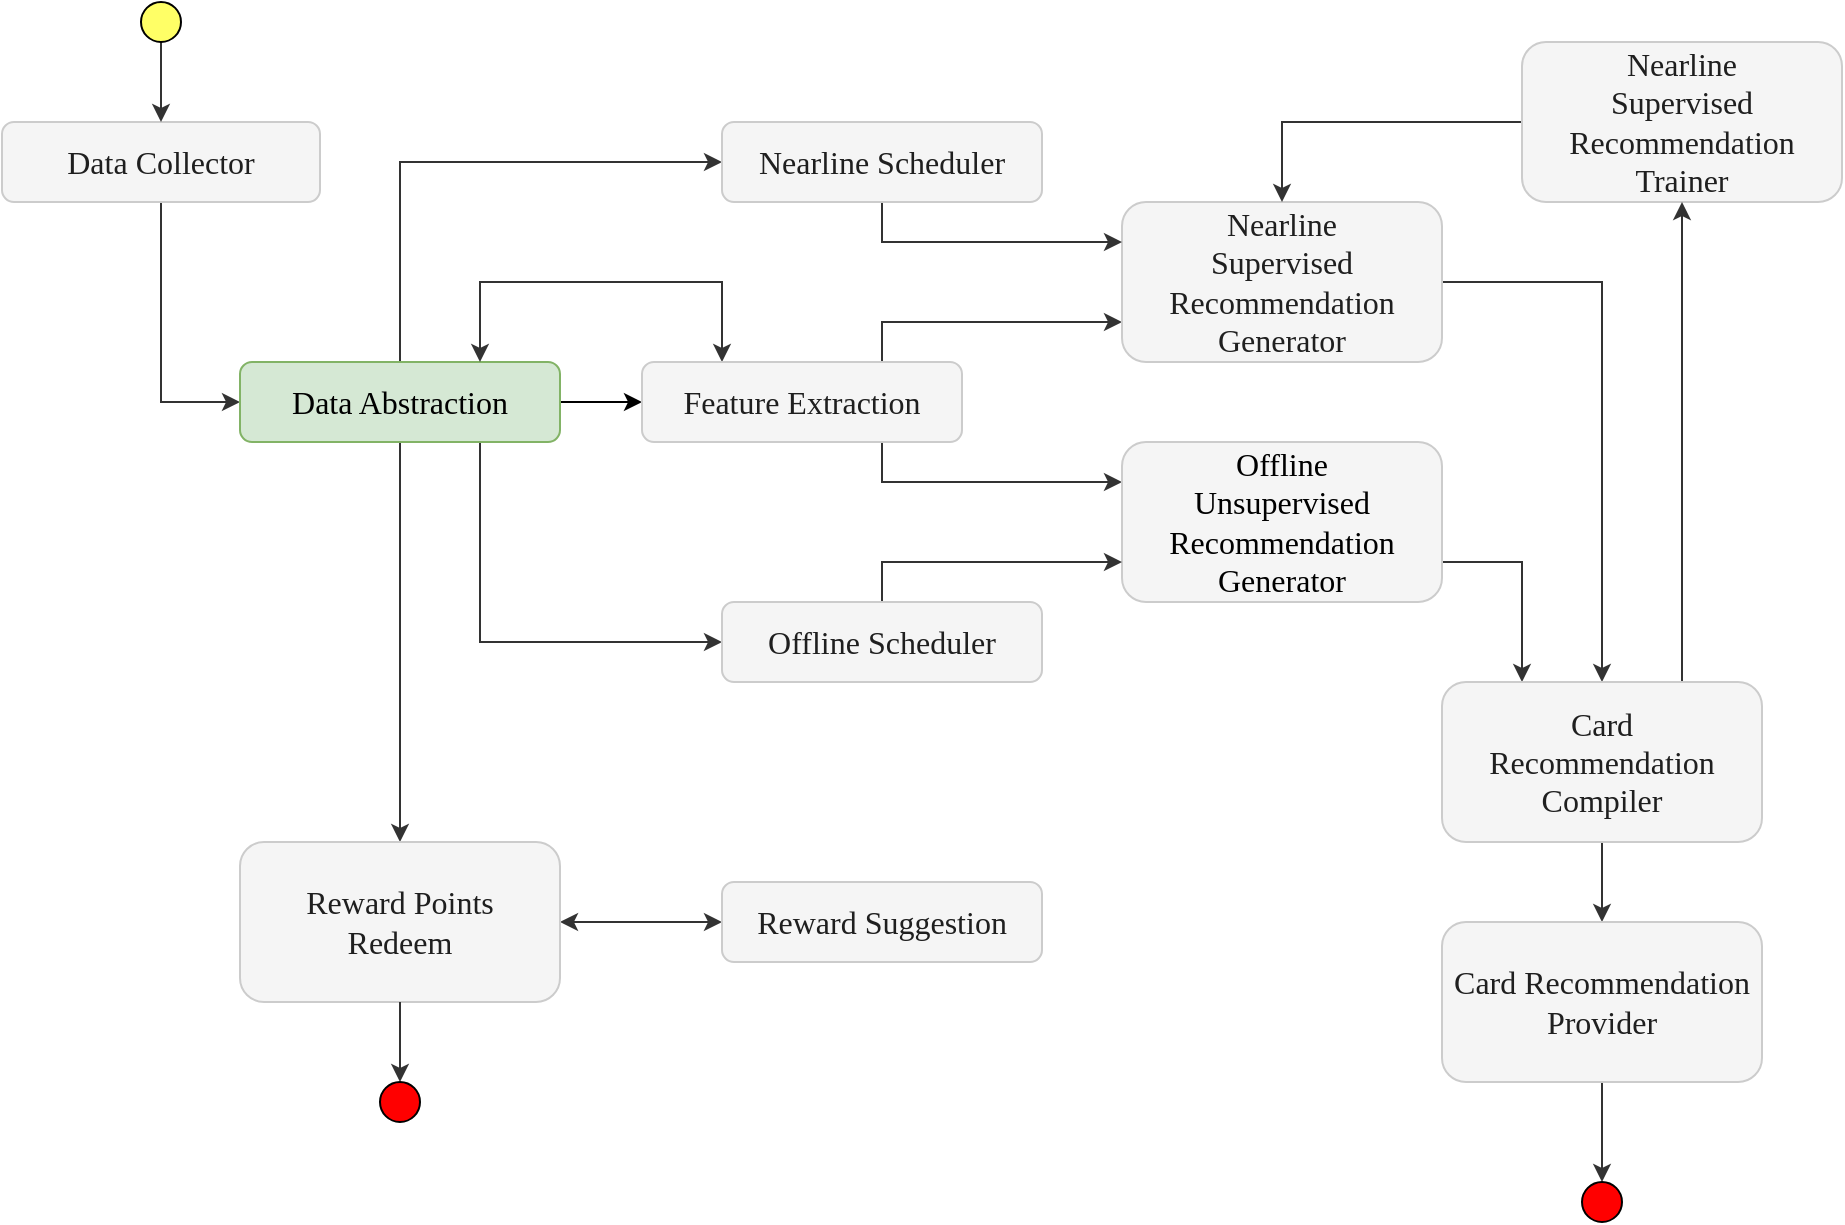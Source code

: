 <mxfile version="14.6.13" type="device"><diagram id="1r_pxpOAIfFIe1YiZdxm" name="Page-1"><mxGraphModel dx="852" dy="504" grid="1" gridSize="10" guides="1" tooltips="1" connect="1" arrows="1" fold="1" page="1" pageScale="1" pageWidth="850" pageHeight="1100" math="0" shadow="0"><root><mxCell id="0"/><mxCell id="1" parent="0"/><mxCell id="30o45gVEHhADhyrX2AJq-1" style="edgeStyle=orthogonalEdgeStyle;rounded=0;orthogonalLoop=1;jettySize=auto;html=1;exitX=0.5;exitY=1;exitDx=0;exitDy=0;entryX=0;entryY=0.5;entryDx=0;entryDy=0;fontFamily=Ubuntu;fontSource=https%3A%2F%2Ffonts.googleapis.com%2Fcss%3Ffamily%3DUbuntu;fontSize=13;fontColor=#6E6E6E;strokeColor=#333333;" edge="1" parent="1" source="30o45gVEHhADhyrX2AJq-2" target="30o45gVEHhADhyrX2AJq-7"><mxGeometry relative="1" as="geometry"/></mxCell><mxCell id="30o45gVEHhADhyrX2AJq-2" value="&lt;font style=&quot;font-size: 16px&quot;&gt;Data Collector&lt;br&gt;&lt;/font&gt;" style="rounded=1;whiteSpace=wrap;html=1;strokeWidth=1;fontFamily=Ubuntu;fontSource=https%3A%2F%2Ffonts.googleapis.com%2Fcss%3Ffamily%3DUbuntu;fontSize=13;fillColor=#F5F5F5;fontColor=#1F1F1F;labelBorderColor=none;strokeColor=#CCCCCC;" vertex="1" parent="1"><mxGeometry x="80" y="280" width="159" height="40" as="geometry"/></mxCell><mxCell id="30o45gVEHhADhyrX2AJq-3" style="edgeStyle=orthogonalEdgeStyle;rounded=0;orthogonalLoop=1;jettySize=auto;html=1;entryX=0;entryY=0.5;entryDx=0;entryDy=0;fontFamily=Ubuntu;fontSource=https%3A%2F%2Ffonts.googleapis.com%2Fcss%3Ffamily%3DUbuntu;fontSize=13;fontColor=#6E6E6E;" edge="1" parent="1" source="30o45gVEHhADhyrX2AJq-7" target="30o45gVEHhADhyrX2AJq-11"><mxGeometry relative="1" as="geometry"/></mxCell><mxCell id="30o45gVEHhADhyrX2AJq-4" style="edgeStyle=orthogonalEdgeStyle;rounded=0;orthogonalLoop=1;jettySize=auto;html=1;exitX=0.5;exitY=0;exitDx=0;exitDy=0;entryX=0;entryY=0.5;entryDx=0;entryDy=0;fontFamily=Ubuntu;fontSource=https%3A%2F%2Ffonts.googleapis.com%2Fcss%3Ffamily%3DUbuntu;fontSize=13;fontColor=#6E6E6E;strokeColor=#333333;" edge="1" parent="1" source="30o45gVEHhADhyrX2AJq-7" target="30o45gVEHhADhyrX2AJq-24"><mxGeometry relative="1" as="geometry"/></mxCell><mxCell id="30o45gVEHhADhyrX2AJq-5" style="edgeStyle=orthogonalEdgeStyle;rounded=0;orthogonalLoop=1;jettySize=auto;html=1;exitX=0.75;exitY=1;exitDx=0;exitDy=0;entryX=0;entryY=0.5;entryDx=0;entryDy=0;fontFamily=Ubuntu;fontSource=https%3A%2F%2Ffonts.googleapis.com%2Fcss%3Ffamily%3DUbuntu;fontSize=13;fontColor=#6E6E6E;strokeColor=#333333;" edge="1" parent="1" source="30o45gVEHhADhyrX2AJq-7" target="30o45gVEHhADhyrX2AJq-26"><mxGeometry relative="1" as="geometry"/></mxCell><mxCell id="30o45gVEHhADhyrX2AJq-6" style="edgeStyle=orthogonalEdgeStyle;rounded=0;orthogonalLoop=1;jettySize=auto;html=1;exitX=0.5;exitY=1;exitDx=0;exitDy=0;fontFamily=Ubuntu;fontSource=https%3A%2F%2Ffonts.googleapis.com%2Fcss%3Ffamily%3DUbuntu;fontSize=13;fontColor=#6E6E6E;entryX=0.5;entryY=0;entryDx=0;entryDy=0;strokeColor=#333333;" edge="1" parent="1" source="30o45gVEHhADhyrX2AJq-7" target="30o45gVEHhADhyrX2AJq-28"><mxGeometry relative="1" as="geometry"><Array as="points"/><mxPoint x="239" y="641" as="targetPoint"/></mxGeometry></mxCell><mxCell id="30o45gVEHhADhyrX2AJq-7" value="&lt;font style=&quot;font-size: 16px&quot;&gt;Data Abstraction&lt;br&gt;&lt;/font&gt;" style="rounded=1;whiteSpace=wrap;html=1;strokeWidth=1;fontFamily=Ubuntu;fontSource=https%3A%2F%2Ffonts.googleapis.com%2Fcss%3Ffamily%3DUbuntu;fontSize=13;fillColor=#d5e8d4;labelBorderColor=none;strokeColor=#82b366;" vertex="1" parent="1"><mxGeometry x="199" y="400" width="160" height="40" as="geometry"/></mxCell><mxCell id="30o45gVEHhADhyrX2AJq-8" style="edgeStyle=orthogonalEdgeStyle;rounded=0;orthogonalLoop=1;jettySize=auto;html=1;exitX=0.75;exitY=0;exitDx=0;exitDy=0;entryX=0;entryY=0.75;entryDx=0;entryDy=0;fontFamily=Ubuntu;fontSource=https%3A%2F%2Ffonts.googleapis.com%2Fcss%3Ffamily%3DUbuntu;fontSize=13;fontColor=#6E6E6E;strokeColor=#333333;" edge="1" parent="1" source="30o45gVEHhADhyrX2AJq-11" target="30o45gVEHhADhyrX2AJq-15"><mxGeometry relative="1" as="geometry"/></mxCell><mxCell id="30o45gVEHhADhyrX2AJq-9" style="edgeStyle=orthogonalEdgeStyle;rounded=0;orthogonalLoop=1;jettySize=auto;html=1;exitX=0.75;exitY=1;exitDx=0;exitDy=0;entryX=0;entryY=0.25;entryDx=0;entryDy=0;fontFamily=Ubuntu;fontSource=https%3A%2F%2Ffonts.googleapis.com%2Fcss%3Ffamily%3DUbuntu;fontSize=13;fontColor=#6E6E6E;strokeColor=#333333;" edge="1" parent="1" source="30o45gVEHhADhyrX2AJq-11" target="30o45gVEHhADhyrX2AJq-13"><mxGeometry relative="1" as="geometry"/></mxCell><mxCell id="30o45gVEHhADhyrX2AJq-10" style="edgeStyle=orthogonalEdgeStyle;rounded=0;orthogonalLoop=1;jettySize=auto;html=1;exitX=0.25;exitY=0;exitDx=0;exitDy=0;entryX=0.75;entryY=0;entryDx=0;entryDy=0;startArrow=classic;startFill=1;fontFamily=Ubuntu;fontSource=https%3A%2F%2Ffonts.googleapis.com%2Fcss%3Ffamily%3DUbuntu;fontSize=13;fontColor=#6E6E6E;strokeColor=#333333;" edge="1" parent="1" source="30o45gVEHhADhyrX2AJq-11" target="30o45gVEHhADhyrX2AJq-7"><mxGeometry relative="1" as="geometry"><Array as="points"><mxPoint x="440" y="360"/><mxPoint x="319" y="360"/></Array></mxGeometry></mxCell><mxCell id="30o45gVEHhADhyrX2AJq-11" value="&lt;font style=&quot;font-size: 16px&quot;&gt;Feature Extraction&lt;br&gt;&lt;/font&gt;" style="rounded=1;whiteSpace=wrap;html=1;strokeWidth=1;fontFamily=Ubuntu;fontSource=https%3A%2F%2Ffonts.googleapis.com%2Fcss%3Ffamily%3DUbuntu;fontSize=13;fillColor=#F5F5F5;fontColor=#1F1F1F;labelBorderColor=none;strokeColor=#CCCCCC;" vertex="1" parent="1"><mxGeometry x="400" y="400" width="160" height="40" as="geometry"/></mxCell><mxCell id="30o45gVEHhADhyrX2AJq-12" style="edgeStyle=orthogonalEdgeStyle;rounded=0;orthogonalLoop=1;jettySize=auto;html=1;exitX=1;exitY=0.75;exitDx=0;exitDy=0;entryX=0.25;entryY=0;entryDx=0;entryDy=0;fontFamily=Ubuntu;fontSource=https%3A%2F%2Ffonts.googleapis.com%2Fcss%3Ffamily%3DUbuntu;fontSize=13;fontColor=#6E6E6E;strokeColor=#333333;" edge="1" parent="1" source="30o45gVEHhADhyrX2AJq-13" target="30o45gVEHhADhyrX2AJq-20"><mxGeometry relative="1" as="geometry"/></mxCell><mxCell id="30o45gVEHhADhyrX2AJq-13" value="&lt;font style=&quot;font-size: 16px&quot;&gt;Offline &lt;br&gt;Unsupervised&lt;br&gt;Recommendation&lt;br&gt;Generator&lt;br&gt;&lt;/font&gt;" style="rounded=1;whiteSpace=wrap;html=1;strokeWidth=1;fontFamily=Ubuntu;fontSource=https%3A%2F%2Ffonts.googleapis.com%2Fcss%3Ffamily%3DUbuntu;fontSize=13;fillColor=#F5F5F5;labelBorderColor=none;strokeColor=#CCCCCC;" vertex="1" parent="1"><mxGeometry x="640" y="440" width="160" height="80" as="geometry"/></mxCell><mxCell id="30o45gVEHhADhyrX2AJq-14" style="edgeStyle=orthogonalEdgeStyle;rounded=0;orthogonalLoop=1;jettySize=auto;html=1;fontFamily=Ubuntu;fontSource=https%3A%2F%2Ffonts.googleapis.com%2Fcss%3Ffamily%3DUbuntu;fontSize=13;fontColor=#6E6E6E;strokeColor=#333333;" edge="1" parent="1" source="30o45gVEHhADhyrX2AJq-15" target="30o45gVEHhADhyrX2AJq-20"><mxGeometry relative="1" as="geometry"><Array as="points"><mxPoint x="880" y="360"/></Array></mxGeometry></mxCell><mxCell id="30o45gVEHhADhyrX2AJq-15" value="&lt;font style=&quot;font-size: 16px&quot;&gt;Nearline &lt;br&gt;Supervised&lt;br&gt;Recommendation&lt;br&gt;Generator&lt;br&gt;&lt;/font&gt;" style="rounded=1;whiteSpace=wrap;html=1;strokeWidth=1;fontFamily=Ubuntu;fontSource=https%3A%2F%2Ffonts.googleapis.com%2Fcss%3Ffamily%3DUbuntu;fontSize=13;fillColor=#F5F5F5;fontColor=#1F1F1F;labelBorderColor=none;strokeColor=#CCCCCC;" vertex="1" parent="1"><mxGeometry x="640" y="320" width="160" height="80" as="geometry"/></mxCell><mxCell id="30o45gVEHhADhyrX2AJq-16" style="edgeStyle=orthogonalEdgeStyle;rounded=0;orthogonalLoop=1;jettySize=auto;html=1;entryX=0.5;entryY=0;entryDx=0;entryDy=0;fontFamily=Ubuntu;fontSource=https%3A%2F%2Ffonts.googleapis.com%2Fcss%3Ffamily%3DUbuntu;fontSize=13;fontColor=#6E6E6E;strokeColor=#333333;" edge="1" parent="1" source="30o45gVEHhADhyrX2AJq-17" target="30o45gVEHhADhyrX2AJq-15"><mxGeometry relative="1" as="geometry"/></mxCell><mxCell id="30o45gVEHhADhyrX2AJq-17" value="&lt;font style=&quot;font-size: 16px&quot;&gt;Nearline &lt;br&gt;Supervised&lt;br&gt;Recommendation&lt;br&gt;Trainer&lt;br&gt;&lt;/font&gt;" style="rounded=1;whiteSpace=wrap;html=1;strokeWidth=1;fontFamily=Ubuntu;fontSource=https%3A%2F%2Ffonts.googleapis.com%2Fcss%3Ffamily%3DUbuntu;fontSize=13;fillColor=#F5F5F5;fontColor=#1F1F1F;labelBorderColor=none;strokeColor=#CCCCCC;" vertex="1" parent="1"><mxGeometry x="840" y="240" width="160" height="80" as="geometry"/></mxCell><mxCell id="30o45gVEHhADhyrX2AJq-18" style="edgeStyle=orthogonalEdgeStyle;rounded=0;orthogonalLoop=1;jettySize=auto;html=1;exitX=0.5;exitY=1;exitDx=0;exitDy=0;entryX=0.5;entryY=0;entryDx=0;entryDy=0;fontFamily=Ubuntu;fontSource=https%3A%2F%2Ffonts.googleapis.com%2Fcss%3Ffamily%3DUbuntu;fontSize=13;fontColor=#6E6E6E;strokeColor=#333333;" edge="1" parent="1" source="30o45gVEHhADhyrX2AJq-20" target="30o45gVEHhADhyrX2AJq-22"><mxGeometry relative="1" as="geometry"/></mxCell><mxCell id="30o45gVEHhADhyrX2AJq-19" style="edgeStyle=orthogonalEdgeStyle;rounded=0;orthogonalLoop=1;jettySize=auto;html=1;entryX=0.5;entryY=1;entryDx=0;entryDy=0;exitX=0.75;exitY=0;exitDx=0;exitDy=0;strokeColor=#333333;" edge="1" parent="1" source="30o45gVEHhADhyrX2AJq-20" target="30o45gVEHhADhyrX2AJq-17"><mxGeometry relative="1" as="geometry"/></mxCell><mxCell id="30o45gVEHhADhyrX2AJq-20" value="&lt;font style=&quot;font-size: 16px&quot;&gt;Card&lt;br&gt;Recommendation&lt;br&gt;Compiler&lt;br&gt;&lt;/font&gt;" style="rounded=1;whiteSpace=wrap;html=1;strokeWidth=1;fontFamily=Ubuntu;fontSource=https%3A%2F%2Ffonts.googleapis.com%2Fcss%3Ffamily%3DUbuntu;fontSize=13;fillColor=#F5F5F5;fontColor=#1F1F1F;labelBorderColor=none;strokeColor=#CCCCCC;" vertex="1" parent="1"><mxGeometry x="800" y="560" width="160" height="80" as="geometry"/></mxCell><mxCell id="30o45gVEHhADhyrX2AJq-21" style="edgeStyle=orthogonalEdgeStyle;rounded=0;orthogonalLoop=1;jettySize=auto;html=1;exitX=0.5;exitY=1;exitDx=0;exitDy=0;startArrow=none;startFill=0;fontFamily=Ubuntu;fontSource=https%3A%2F%2Ffonts.googleapis.com%2Fcss%3Ffamily%3DUbuntu;fontSize=13;fontColor=#6E6E6E;entryX=0.5;entryY=0;entryDx=0;entryDy=0;strokeColor=#333333;" edge="1" parent="1" source="30o45gVEHhADhyrX2AJq-22" target="30o45gVEHhADhyrX2AJq-30"><mxGeometry relative="1" as="geometry"><mxPoint x="600" y="720" as="targetPoint"/><Array as="points"/></mxGeometry></mxCell><mxCell id="30o45gVEHhADhyrX2AJq-22" value="&lt;font style=&quot;font-size: 16px&quot;&gt;Card Recommendation&lt;br&gt;Provider&lt;br&gt;&lt;/font&gt;" style="rounded=1;whiteSpace=wrap;html=1;strokeWidth=1;fontFamily=Ubuntu;fontSource=https%3A%2F%2Ffonts.googleapis.com%2Fcss%3Ffamily%3DUbuntu;fontSize=13;fillColor=#F5F5F5;fontColor=#1F1F1F;labelBorderColor=none;strokeColor=#CCCCCC;" vertex="1" parent="1"><mxGeometry x="800" y="680" width="160" height="80" as="geometry"/></mxCell><mxCell id="30o45gVEHhADhyrX2AJq-23" style="edgeStyle=orthogonalEdgeStyle;rounded=0;orthogonalLoop=1;jettySize=auto;html=1;exitX=0.5;exitY=1;exitDx=0;exitDy=0;entryX=0;entryY=0.25;entryDx=0;entryDy=0;fontFamily=Ubuntu;fontSource=https%3A%2F%2Ffonts.googleapis.com%2Fcss%3Ffamily%3DUbuntu;fontSize=13;fontColor=#6E6E6E;strokeColor=#333333;" edge="1" parent="1" source="30o45gVEHhADhyrX2AJq-24" target="30o45gVEHhADhyrX2AJq-15"><mxGeometry relative="1" as="geometry"/></mxCell><mxCell id="30o45gVEHhADhyrX2AJq-24" value="&lt;font style=&quot;font-size: 16px&quot;&gt;Nearline Scheduler&lt;br&gt;&lt;/font&gt;" style="rounded=1;whiteSpace=wrap;html=1;strokeWidth=1;fontFamily=Ubuntu;fontSource=https%3A%2F%2Ffonts.googleapis.com%2Fcss%3Ffamily%3DUbuntu;fontSize=13;fillColor=#F5F5F5;fontColor=#1F1F1F;labelBorderColor=none;strokeColor=#CCCCCC;" vertex="1" parent="1"><mxGeometry x="440" y="280" width="160" height="40" as="geometry"/></mxCell><mxCell id="30o45gVEHhADhyrX2AJq-25" style="edgeStyle=orthogonalEdgeStyle;rounded=0;orthogonalLoop=1;jettySize=auto;html=1;exitX=0.5;exitY=0;exitDx=0;exitDy=0;entryX=0;entryY=0.75;entryDx=0;entryDy=0;fontFamily=Ubuntu;fontSource=https%3A%2F%2Ffonts.googleapis.com%2Fcss%3Ffamily%3DUbuntu;fontSize=13;fontColor=#6E6E6E;strokeColor=#333333;" edge="1" parent="1" source="30o45gVEHhADhyrX2AJq-26" target="30o45gVEHhADhyrX2AJq-13"><mxGeometry relative="1" as="geometry"/></mxCell><mxCell id="30o45gVEHhADhyrX2AJq-26" value="&lt;font style=&quot;font-size: 16px&quot;&gt;Offline Scheduler&lt;br&gt;&lt;/font&gt;" style="rounded=1;whiteSpace=wrap;html=1;strokeWidth=1;fontFamily=Ubuntu;fontSource=https%3A%2F%2Ffonts.googleapis.com%2Fcss%3Ffamily%3DUbuntu;fontSize=13;fillColor=#F5F5F5;fontColor=#1F1F1F;labelBorderColor=none;strokeColor=#CCCCCC;" vertex="1" parent="1"><mxGeometry x="440" y="520" width="160" height="40" as="geometry"/></mxCell><mxCell id="30o45gVEHhADhyrX2AJq-27" style="edgeStyle=orthogonalEdgeStyle;rounded=0;orthogonalLoop=1;jettySize=auto;html=1;exitX=1;exitY=0.5;exitDx=0;exitDy=0;fontFamily=Ubuntu;fontSource=https%3A%2F%2Ffonts.googleapis.com%2Fcss%3Ffamily%3DUbuntu;fontSize=13;fontColor=#6E6E6E;startArrow=classic;startFill=1;strokeColor=#333333;" edge="1" parent="1" source="30o45gVEHhADhyrX2AJq-28" target="30o45gVEHhADhyrX2AJq-29"><mxGeometry relative="1" as="geometry"/></mxCell><mxCell id="30o45gVEHhADhyrX2AJq-28" value="&lt;font style=&quot;font-size: 16px&quot;&gt;Reward Points&lt;br&gt;Redeem&lt;br&gt;&lt;/font&gt;" style="rounded=1;whiteSpace=wrap;html=1;strokeWidth=1;fontFamily=Ubuntu;fontSource=https%3A%2F%2Ffonts.googleapis.com%2Fcss%3Ffamily%3DUbuntu;fontSize=13;fillColor=#F5F5F5;fontColor=#1F1F1F;labelBorderColor=none;strokeColor=#CCCCCC;" vertex="1" parent="1"><mxGeometry x="199" y="640" width="160" height="80" as="geometry"/></mxCell><mxCell id="30o45gVEHhADhyrX2AJq-29" value="&lt;font style=&quot;font-size: 16px&quot;&gt;Reward Suggestion&lt;br&gt;&lt;/font&gt;" style="rounded=1;whiteSpace=wrap;html=1;strokeWidth=1;fontFamily=Ubuntu;fontSource=https%3A%2F%2Ffonts.googleapis.com%2Fcss%3Ffamily%3DUbuntu;fontSize=13;fillColor=#F5F5F5;fontColor=#1F1F1F;labelBorderColor=none;strokeColor=#CCCCCC;" vertex="1" parent="1"><mxGeometry x="440" y="660" width="160" height="40" as="geometry"/></mxCell><mxCell id="30o45gVEHhADhyrX2AJq-30" value="" style="ellipse;whiteSpace=wrap;html=1;aspect=fixed;strokeWidth=1;fontFamily=Ubuntu;fontSource=https%3A%2F%2Ffonts.googleapis.com%2Fcss%3Ffamily%3DUbuntu;fontSize=13;fontColor=#6E6E6E;fillColor=#FF0000;" vertex="1" parent="1"><mxGeometry x="870" y="810" width="20" height="20" as="geometry"/></mxCell><mxCell id="30o45gVEHhADhyrX2AJq-31" style="edgeStyle=orthogonalEdgeStyle;rounded=0;orthogonalLoop=1;jettySize=auto;html=1;entryX=0.5;entryY=0;entryDx=0;entryDy=0;startArrow=none;startFill=0;fontFamily=Ubuntu;fontSource=https%3A%2F%2Ffonts.googleapis.com%2Fcss%3Ffamily%3DUbuntu;fontSize=13;fontColor=#6E6E6E;strokeColor=#333333;" edge="1" parent="1" source="30o45gVEHhADhyrX2AJq-32" target="30o45gVEHhADhyrX2AJq-2"><mxGeometry relative="1" as="geometry"/></mxCell><mxCell id="30o45gVEHhADhyrX2AJq-32" value="" style="ellipse;whiteSpace=wrap;html=1;aspect=fixed;strokeWidth=1;fontFamily=Ubuntu;fontSource=https%3A%2F%2Ffonts.googleapis.com%2Fcss%3Ffamily%3DUbuntu;fontSize=13;fontColor=#6E6E6E;fillColor=#FFFF66;" vertex="1" parent="1"><mxGeometry x="149.5" y="220" width="20" height="20" as="geometry"/></mxCell><mxCell id="30o45gVEHhADhyrX2AJq-33" style="edgeStyle=orthogonalEdgeStyle;rounded=0;orthogonalLoop=1;jettySize=auto;html=1;startArrow=none;startFill=0;fontFamily=Ubuntu;fontSource=https%3A%2F%2Ffonts.googleapis.com%2Fcss%3Ffamily%3DUbuntu;fontSize=13;fontColor=#6E6E6E;exitX=0.5;exitY=1;exitDx=0;exitDy=0;strokeColor=#333333;" edge="1" parent="1" source="30o45gVEHhADhyrX2AJq-28"><mxGeometry relative="1" as="geometry"><mxPoint x="279" y="760" as="targetPoint"/><mxPoint x="480" y="800" as="sourcePoint"/><Array as="points"/></mxGeometry></mxCell><mxCell id="30o45gVEHhADhyrX2AJq-34" value="" style="ellipse;whiteSpace=wrap;html=1;aspect=fixed;strokeWidth=1;fontFamily=Ubuntu;fontSource=https%3A%2F%2Ffonts.googleapis.com%2Fcss%3Ffamily%3DUbuntu;fontSize=13;fontColor=#6E6E6E;fillColor=#FF0000;" vertex="1" parent="1"><mxGeometry x="269" y="760" width="20" height="20" as="geometry"/></mxCell></root></mxGraphModel></diagram></mxfile>